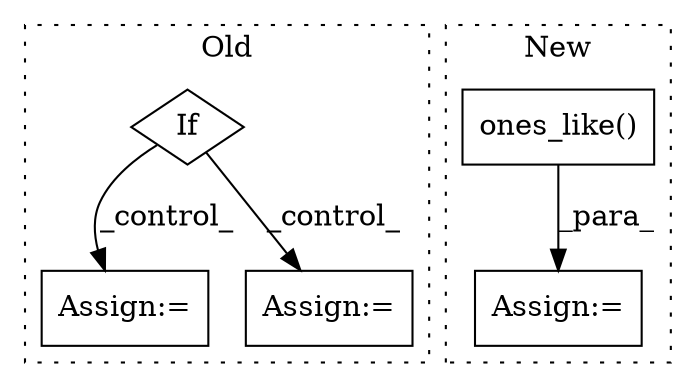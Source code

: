 digraph G {
subgraph cluster0 {
1 [label="If" a="96" s="3583" l="3" shape="diamond"];
3 [label="Assign:=" a="68" s="3883" l="3" shape="box"];
4 [label="Assign:=" a="68" s="3677" l="3" shape="box"];
label = "Old";
style="dotted";
}
subgraph cluster1 {
2 [label="ones_like()" a="75" s="5986,6008" l="16,1" shape="box"];
5 [label="Assign:=" a="68" s="5969" l="3" shape="box"];
label = "New";
style="dotted";
}
1 -> 4 [label="_control_"];
1 -> 3 [label="_control_"];
2 -> 5 [label="_para_"];
}